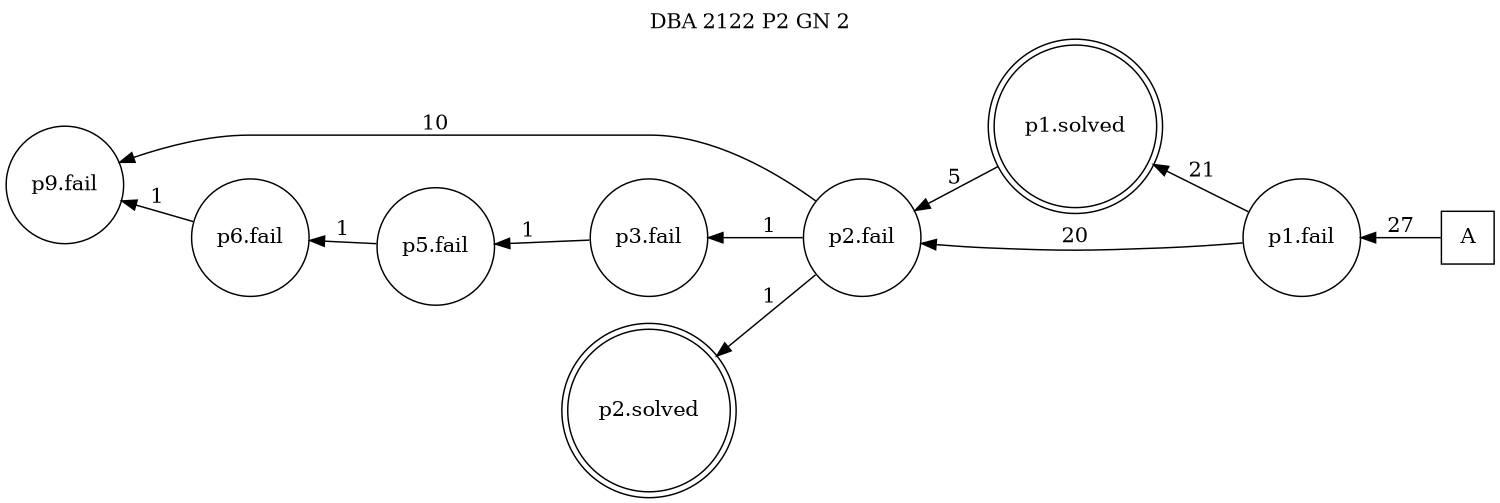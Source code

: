 digraph DBA_2122_P2_GN_2_LOW {
labelloc="tl"
label= " DBA 2122 P2 GN 2 "
rankdir="RL";
graph [ size=" 10 , 10 !"]

"A" [shape="square" label="A"]
"p1.fail" [shape="circle" label="p1.fail"]
"p1.solved" [shape="doublecircle" label="p1.solved"]
"p2.fail" [shape="circle" label="p2.fail"]
"p9.fail" [shape="circle" label="p9.fail"]
"p3.fail" [shape="circle" label="p3.fail"]
"p5.fail" [shape="circle" label="p5.fail"]
"p6.fail" [shape="circle" label="p6.fail"]
"p2.solved" [shape="doublecircle" label="p2.solved"]
"A" -> "p1.fail" [ label=27]
"p1.fail" -> "p1.solved" [ label=21]
"p1.fail" -> "p2.fail" [ label=20]
"p1.solved" -> "p2.fail" [ label=5]
"p2.fail" -> "p9.fail" [ label=10]
"p2.fail" -> "p3.fail" [ label=1]
"p2.fail" -> "p2.solved" [ label=1]
"p3.fail" -> "p5.fail" [ label=1]
"p5.fail" -> "p6.fail" [ label=1]
"p6.fail" -> "p9.fail" [ label=1]
}
